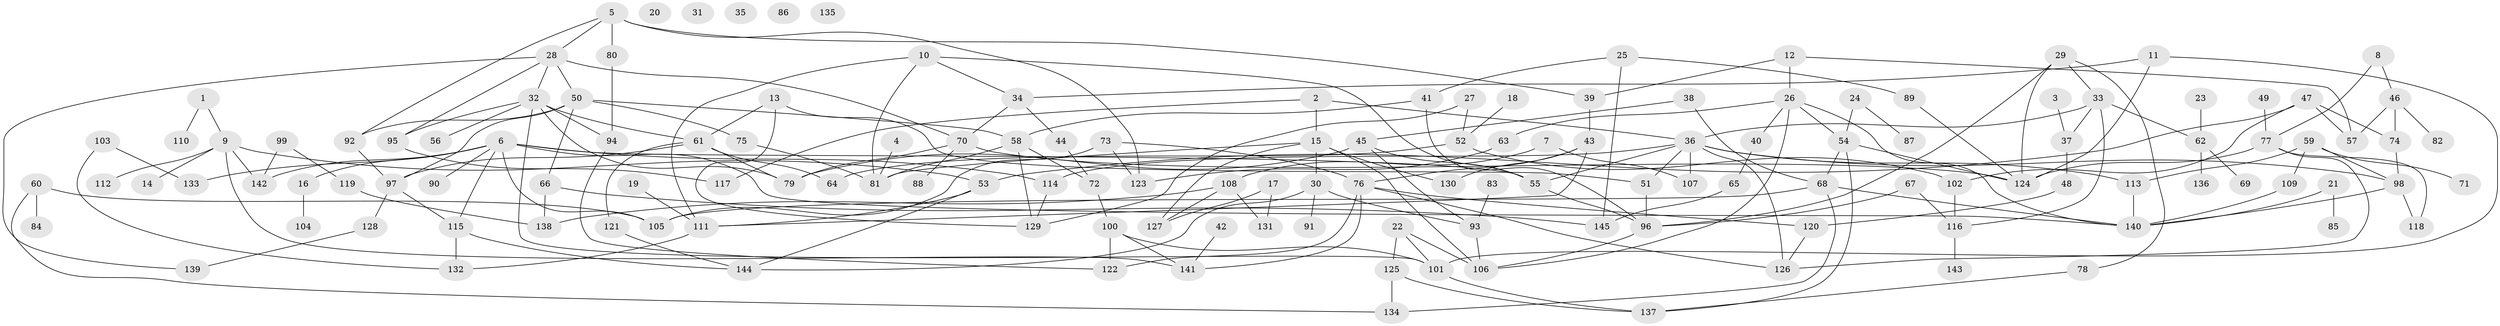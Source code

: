 // coarse degree distribution, {3: 0.23076923076923078, 12: 0.05128205128205128, 5: 0.1282051282051282, 15: 0.02564102564102564, 1: 0.10256410256410256, 4: 0.10256410256410256, 7: 0.1282051282051282, 2: 0.15384615384615385, 8: 0.02564102564102564, 6: 0.05128205128205128}
// Generated by graph-tools (version 1.1) at 2025/48/03/04/25 22:48:28]
// undirected, 145 vertices, 219 edges
graph export_dot {
  node [color=gray90,style=filled];
  1;
  2;
  3;
  4;
  5;
  6;
  7;
  8;
  9;
  10;
  11;
  12;
  13;
  14;
  15;
  16;
  17;
  18;
  19;
  20;
  21;
  22;
  23;
  24;
  25;
  26;
  27;
  28;
  29;
  30;
  31;
  32;
  33;
  34;
  35;
  36;
  37;
  38;
  39;
  40;
  41;
  42;
  43;
  44;
  45;
  46;
  47;
  48;
  49;
  50;
  51;
  52;
  53;
  54;
  55;
  56;
  57;
  58;
  59;
  60;
  61;
  62;
  63;
  64;
  65;
  66;
  67;
  68;
  69;
  70;
  71;
  72;
  73;
  74;
  75;
  76;
  77;
  78;
  79;
  80;
  81;
  82;
  83;
  84;
  85;
  86;
  87;
  88;
  89;
  90;
  91;
  92;
  93;
  94;
  95;
  96;
  97;
  98;
  99;
  100;
  101;
  102;
  103;
  104;
  105;
  106;
  107;
  108;
  109;
  110;
  111;
  112;
  113;
  114;
  115;
  116;
  117;
  118;
  119;
  120;
  121;
  122;
  123;
  124;
  125;
  126;
  127;
  128;
  129;
  130;
  131;
  132;
  133;
  134;
  135;
  136;
  137;
  138;
  139;
  140;
  141;
  142;
  143;
  144;
  145;
  1 -- 9;
  1 -- 110;
  2 -- 15;
  2 -- 36;
  2 -- 117;
  3 -- 37;
  4 -- 81;
  5 -- 28;
  5 -- 39;
  5 -- 80;
  5 -- 92;
  5 -- 123;
  6 -- 16;
  6 -- 55;
  6 -- 90;
  6 -- 105;
  6 -- 114;
  6 -- 115;
  6 -- 133;
  6 -- 140;
  6 -- 142;
  7 -- 107;
  7 -- 108;
  8 -- 46;
  8 -- 77;
  9 -- 14;
  9 -- 53;
  9 -- 112;
  9 -- 141;
  9 -- 142;
  10 -- 34;
  10 -- 55;
  10 -- 81;
  10 -- 111;
  11 -- 34;
  11 -- 101;
  11 -- 124;
  12 -- 26;
  12 -- 39;
  12 -- 57;
  13 -- 51;
  13 -- 61;
  13 -- 129;
  15 -- 30;
  15 -- 81;
  15 -- 106;
  15 -- 127;
  15 -- 130;
  16 -- 104;
  17 -- 127;
  17 -- 131;
  18 -- 52;
  19 -- 111;
  21 -- 85;
  21 -- 140;
  22 -- 101;
  22 -- 106;
  22 -- 125;
  23 -- 62;
  24 -- 54;
  24 -- 87;
  25 -- 41;
  25 -- 89;
  25 -- 145;
  26 -- 40;
  26 -- 54;
  26 -- 63;
  26 -- 106;
  26 -- 140;
  27 -- 52;
  27 -- 129;
  28 -- 32;
  28 -- 50;
  28 -- 70;
  28 -- 95;
  28 -- 139;
  29 -- 33;
  29 -- 78;
  29 -- 96;
  29 -- 124;
  30 -- 91;
  30 -- 93;
  30 -- 144;
  32 -- 56;
  32 -- 61;
  32 -- 79;
  32 -- 94;
  32 -- 95;
  32 -- 101;
  33 -- 36;
  33 -- 37;
  33 -- 62;
  33 -- 116;
  34 -- 44;
  34 -- 70;
  36 -- 51;
  36 -- 55;
  36 -- 98;
  36 -- 107;
  36 -- 113;
  36 -- 114;
  36 -- 126;
  37 -- 48;
  38 -- 45;
  38 -- 68;
  39 -- 43;
  40 -- 65;
  41 -- 58;
  41 -- 96;
  42 -- 141;
  43 -- 76;
  43 -- 111;
  43 -- 130;
  44 -- 72;
  45 -- 55;
  45 -- 79;
  45 -- 93;
  46 -- 57;
  46 -- 74;
  46 -- 82;
  47 -- 53;
  47 -- 57;
  47 -- 74;
  47 -- 102;
  48 -- 120;
  49 -- 77;
  50 -- 58;
  50 -- 66;
  50 -- 75;
  50 -- 92;
  50 -- 97;
  51 -- 96;
  52 -- 64;
  52 -- 102;
  53 -- 111;
  53 -- 144;
  54 -- 68;
  54 -- 124;
  54 -- 137;
  55 -- 96;
  58 -- 72;
  58 -- 81;
  58 -- 129;
  59 -- 71;
  59 -- 98;
  59 -- 109;
  59 -- 113;
  60 -- 84;
  60 -- 105;
  60 -- 134;
  61 -- 64;
  61 -- 79;
  61 -- 97;
  61 -- 121;
  62 -- 69;
  62 -- 136;
  63 -- 123;
  65 -- 145;
  66 -- 138;
  66 -- 145;
  67 -- 96;
  67 -- 116;
  68 -- 105;
  68 -- 134;
  68 -- 140;
  70 -- 79;
  70 -- 88;
  70 -- 124;
  72 -- 100;
  73 -- 76;
  73 -- 105;
  73 -- 123;
  74 -- 98;
  75 -- 81;
  76 -- 120;
  76 -- 122;
  76 -- 126;
  76 -- 141;
  77 -- 118;
  77 -- 124;
  77 -- 126;
  78 -- 137;
  80 -- 94;
  83 -- 93;
  89 -- 124;
  92 -- 97;
  93 -- 106;
  94 -- 122;
  95 -- 117;
  96 -- 106;
  97 -- 115;
  97 -- 128;
  98 -- 118;
  98 -- 140;
  99 -- 119;
  99 -- 142;
  100 -- 101;
  100 -- 122;
  100 -- 141;
  101 -- 137;
  102 -- 116;
  103 -- 132;
  103 -- 133;
  108 -- 127;
  108 -- 131;
  108 -- 138;
  109 -- 140;
  111 -- 132;
  113 -- 140;
  114 -- 129;
  115 -- 132;
  115 -- 144;
  116 -- 143;
  119 -- 138;
  120 -- 126;
  121 -- 144;
  125 -- 134;
  125 -- 137;
  128 -- 139;
}
